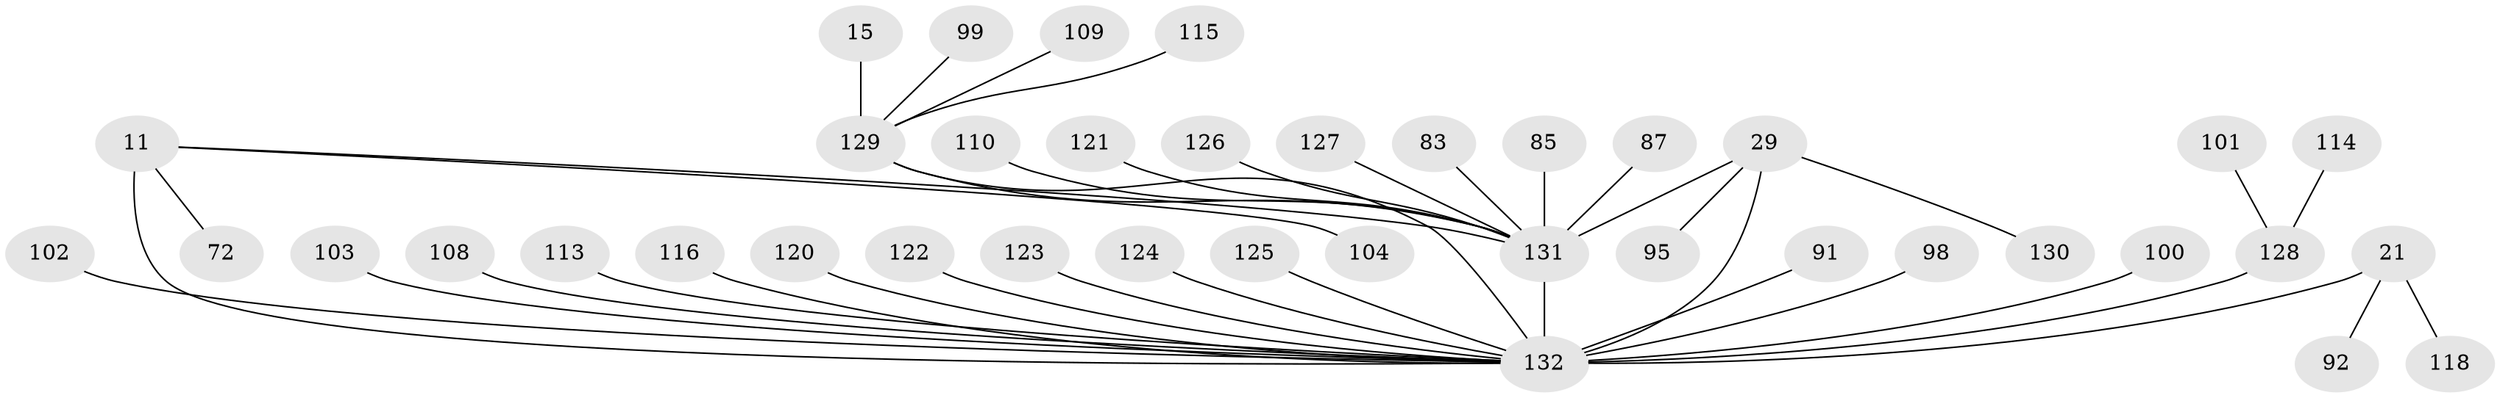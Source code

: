 // original degree distribution, {7: 0.03787878787878788, 11: 0.05303030303030303, 5: 0.022727272727272728, 9: 0.015151515151515152, 6: 0.03787878787878788, 8: 0.022727272727272728, 13: 0.015151515151515152, 10: 0.015151515151515152, 15: 0.007575757575757576, 1: 0.5378787878787878, 2: 0.18181818181818182, 4: 0.015151515151515152, 3: 0.03787878787878788}
// Generated by graph-tools (version 1.1) at 2025/58/03/04/25 21:58:03]
// undirected, 39 vertices, 41 edges
graph export_dot {
graph [start="1"]
  node [color=gray90,style=filled];
  11 [super="+10"];
  15 [super="+14"];
  21 [super="+20"];
  29 [super="+28"];
  72 [super="+39"];
  83;
  85;
  87 [super="+73"];
  91;
  92;
  95;
  98;
  99;
  100;
  101;
  102;
  103 [super="+48"];
  104;
  108;
  109 [super="+62+71"];
  110;
  113;
  114 [super="+106"];
  115 [super="+79+84"];
  116;
  118;
  120;
  121 [super="+77"];
  122;
  123 [super="+97"];
  124;
  125 [super="+111"];
  126;
  127;
  128 [super="+5+49+50+70+6+89"];
  129 [super="+16+31+18+36+41+56+107+60+75+78+93+94+96"];
  130 [super="+47"];
  131 [super="+40+27+105+30+34+63+45+46+52+53+55+68+69+12"];
  132 [super="+119+9+3+117+42+57+58+59+66+74+80+81+86+88"];
  11 -- 104;
  11 -- 72;
  11 -- 132 [weight=7];
  11 -- 131 [weight=4];
  15 -- 129 [weight=8];
  21 -- 118;
  21 -- 92;
  21 -- 132 [weight=8];
  29 -- 95;
  29 -- 131 [weight=9];
  29 -- 130;
  29 -- 132;
  83 -- 131;
  85 -- 131;
  87 -- 131;
  91 -- 132;
  98 -- 132;
  99 -- 129;
  100 -- 132;
  101 -- 128;
  102 -- 132;
  103 -- 132;
  108 -- 132;
  109 -- 129;
  110 -- 131;
  113 -- 132;
  114 -- 128;
  115 -- 129;
  116 -- 132;
  120 -- 132;
  121 -- 131;
  122 -- 132;
  123 -- 132;
  124 -- 132;
  125 -- 132;
  126 -- 131;
  127 -- 131;
  128 -- 132 [weight=8];
  129 -- 131;
  129 -- 132 [weight=5];
  131 -- 132 [weight=12];
}

